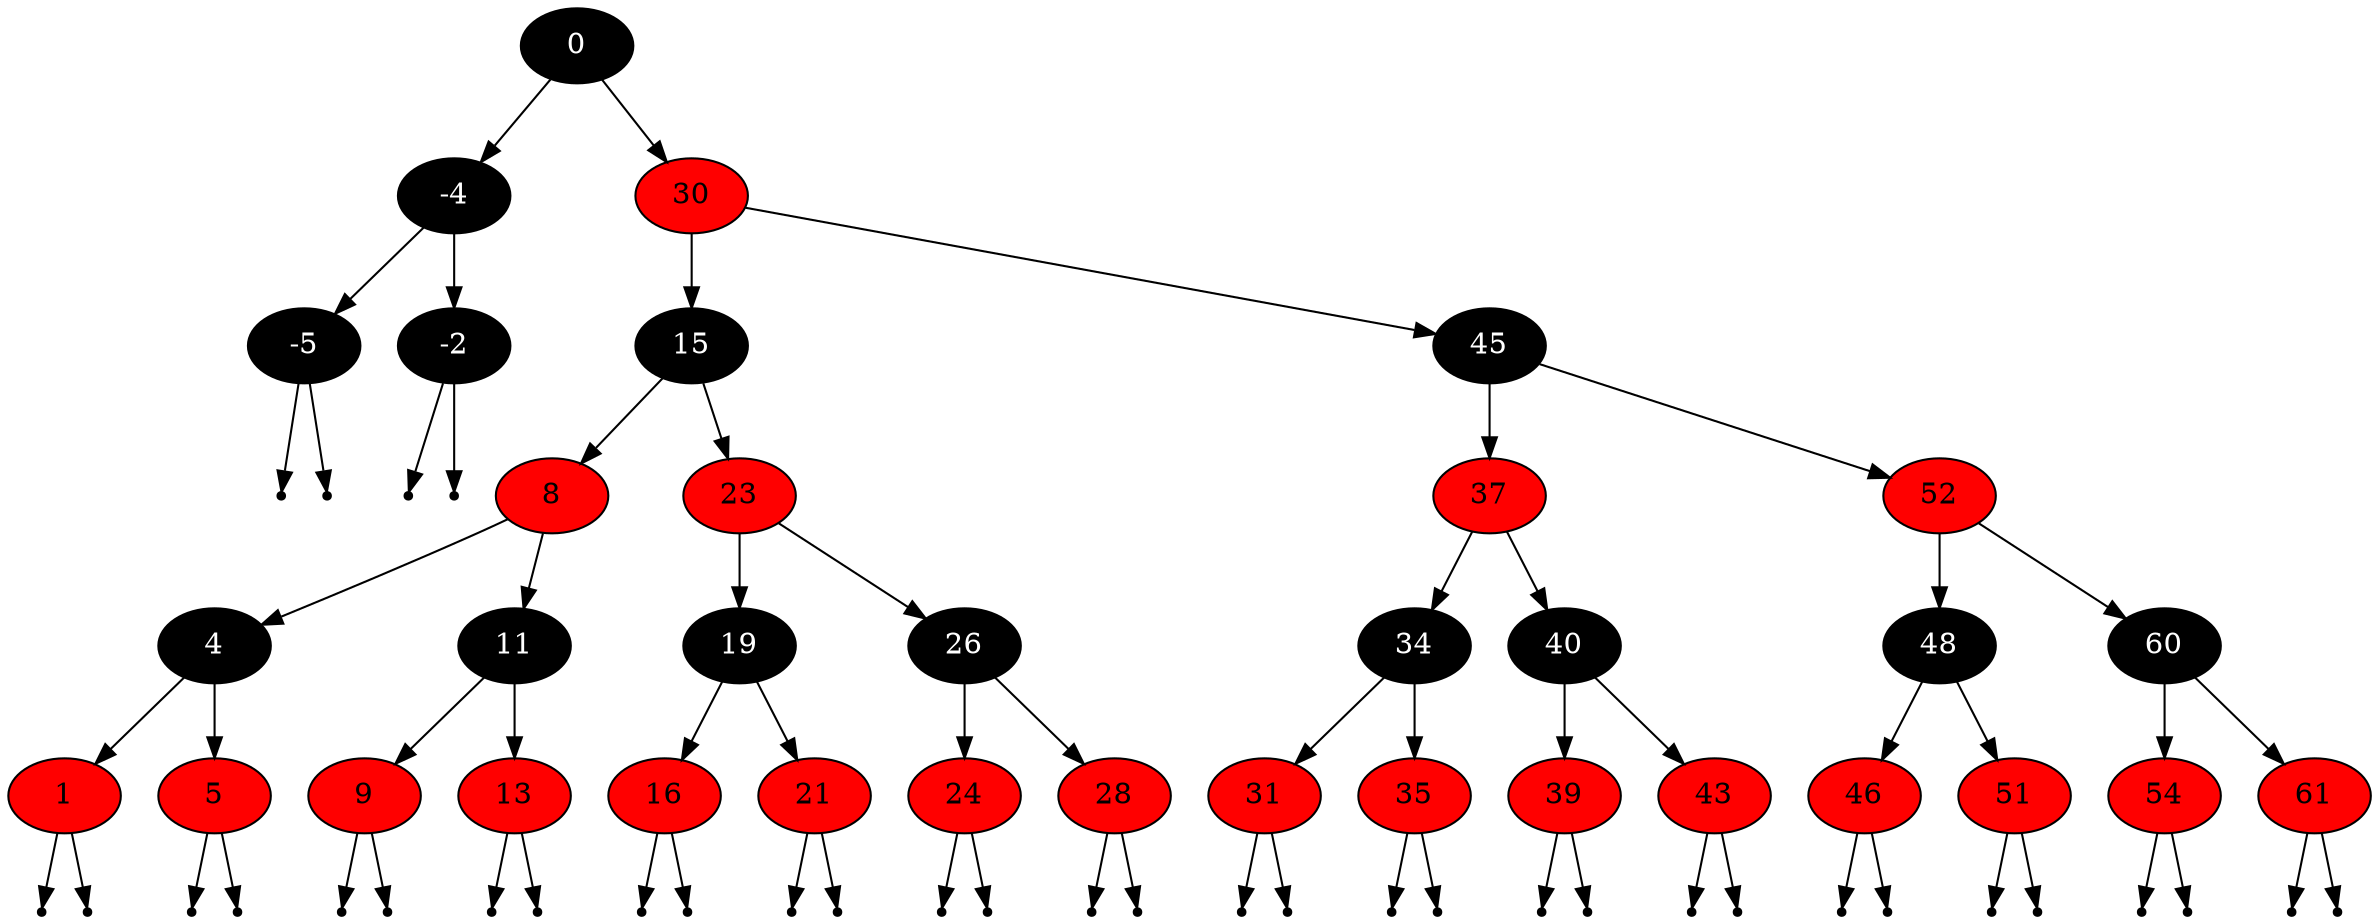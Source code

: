 digraph {
"0"[fillcolor=black style=filled fontcolor=white label="0"];
"-4"[fillcolor=black style=filled fontcolor=white label="-4"];
"-5"[fillcolor=black style=filled fontcolor=white label="-5"];
null1 [shape=point];
null2 [shape=point];
"-5" -> null1;
"-5" -> null2;
"-2"[fillcolor=black style=filled fontcolor=white label="-2"];
null3 [shape=point];
null4 [shape=point];
"-2" -> null3;
"-2" -> null4;
"-4" -> "-5";
"-4" -> "-2";
"30"[fillcolor=red style=filled label="30"];
"15"[fillcolor=black style=filled fontcolor=white label="15"];
"8"[fillcolor=red style=filled label="8"];
"4"[fillcolor=black style=filled fontcolor=white label="4"];
"1"[fillcolor=red style=filled label="1"];
null5 [shape=point];
null6 [shape=point];
"1" -> null5;
"1" -> null6;
"5"[fillcolor=red style=filled label="5"];
null7 [shape=point];
null8 [shape=point];
"5" -> null7;
"5" -> null8;
"4" -> "1";
"4" -> "5";
"11"[fillcolor=black style=filled fontcolor=white label="11"];
"9"[fillcolor=red style=filled label="9"];
null9 [shape=point];
null10 [shape=point];
"9" -> null9;
"9" -> null10;
"13"[fillcolor=red style=filled label="13"];
null11 [shape=point];
null12 [shape=point];
"13" -> null11;
"13" -> null12;
"11" -> "9";
"11" -> "13";
"8" -> "4";
"8" -> "11";
"23"[fillcolor=red style=filled label="23"];
"19"[fillcolor=black style=filled fontcolor=white label="19"];
"16"[fillcolor=red style=filled label="16"];
null13 [shape=point];
null14 [shape=point];
"16" -> null13;
"16" -> null14;
"21"[fillcolor=red style=filled label="21"];
null15 [shape=point];
null16 [shape=point];
"21" -> null15;
"21" -> null16;
"19" -> "16";
"19" -> "21";
"26"[fillcolor=black style=filled fontcolor=white label="26"];
"24"[fillcolor=red style=filled label="24"];
null17 [shape=point];
null18 [shape=point];
"24" -> null17;
"24" -> null18;
"28"[fillcolor=red style=filled label="28"];
null19 [shape=point];
null20 [shape=point];
"28" -> null19;
"28" -> null20;
"26" -> "24";
"26" -> "28";
"23" -> "19";
"23" -> "26";
"15" -> "8";
"15" -> "23";
"45"[fillcolor=black style=filled fontcolor=white label="45"];
"37"[fillcolor=red style=filled label="37"];
"34"[fillcolor=black style=filled fontcolor=white label="34"];
"31"[fillcolor=red style=filled label="31"];
null21 [shape=point];
null22 [shape=point];
"31" -> null21;
"31" -> null22;
"35"[fillcolor=red style=filled label="35"];
null23 [shape=point];
null24 [shape=point];
"35" -> null23;
"35" -> null24;
"34" -> "31";
"34" -> "35";
"40"[fillcolor=black style=filled fontcolor=white label="40"];
"39"[fillcolor=red style=filled label="39"];
null25 [shape=point];
null26 [shape=point];
"39" -> null25;
"39" -> null26;
"43"[fillcolor=red style=filled label="43"];
null27 [shape=point];
null28 [shape=point];
"43" -> null27;
"43" -> null28;
"40" -> "39";
"40" -> "43";
"37" -> "34";
"37" -> "40";
"52"[fillcolor=red style=filled label="52"];
"48"[fillcolor=black style=filled fontcolor=white label="48"];
"46"[fillcolor=red style=filled label="46"];
null29 [shape=point];
null30 [shape=point];
"46" -> null29;
"46" -> null30;
"51"[fillcolor=red style=filled label="51"];
null31 [shape=point];
null32 [shape=point];
"51" -> null31;
"51" -> null32;
"48" -> "46";
"48" -> "51";
"60"[fillcolor=black style=filled fontcolor=white label="60"];
"54"[fillcolor=red style=filled label="54"];
null33 [shape=point];
null34 [shape=point];
"54" -> null33;
"54" -> null34;
"61"[fillcolor=red style=filled label="61"];
null35 [shape=point];
null36 [shape=point];
"61" -> null35;
"61" -> null36;
"60" -> "54";
"60" -> "61";
"52" -> "48";
"52" -> "60";
"45" -> "37";
"45" -> "52";
"30" -> "15";
"30" -> "45";
"0" -> "-4";
"0" -> "30";
}